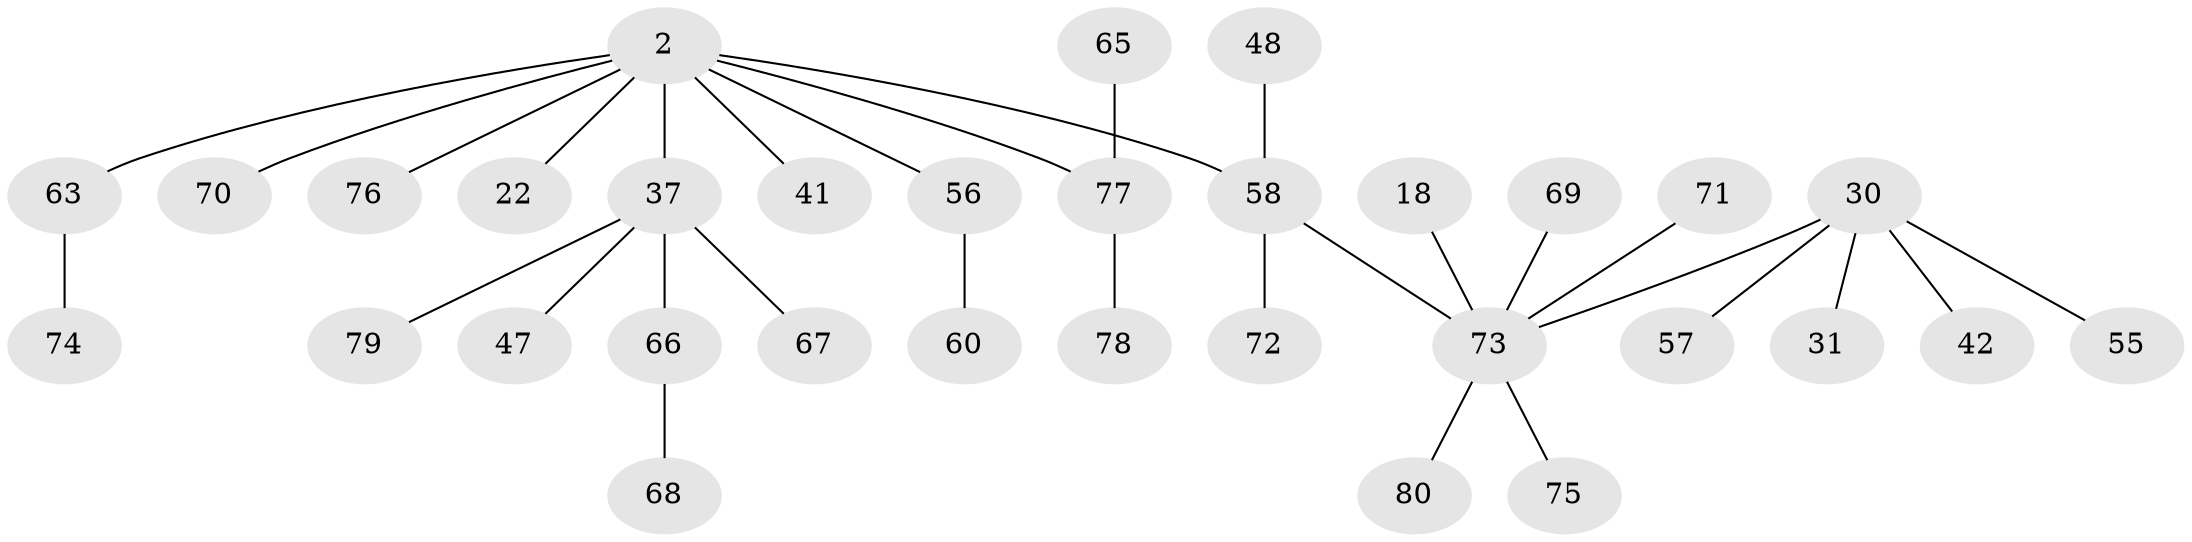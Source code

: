 // original degree distribution, {7: 0.0125, 11: 0.0125, 4: 0.075, 5: 0.0375, 2: 0.325, 3: 0.1, 1: 0.4375}
// Generated by graph-tools (version 1.1) at 2025/44/03/04/25 21:44:48]
// undirected, 32 vertices, 31 edges
graph export_dot {
graph [start="1"]
  node [color=gray90,style=filled];
  2;
  18;
  22;
  30 [super="+21"];
  31 [super="+25"];
  37 [super="+26"];
  41;
  42;
  47 [super="+43"];
  48;
  55 [super="+17"];
  56 [super="+5"];
  57;
  58 [super="+19"];
  60;
  63 [super="+45"];
  65;
  66 [super="+59"];
  67;
  68;
  69 [super="+34+39+53"];
  70 [super="+46"];
  71 [super="+27"];
  72;
  73 [super="+64+33+40+13+23"];
  74;
  75 [super="+62"];
  76 [super="+35"];
  77 [super="+54+44+51+61"];
  78;
  79;
  80;
  2 -- 22;
  2 -- 41;
  2 -- 56 [weight=2];
  2 -- 37 [weight=2];
  2 -- 58;
  2 -- 77;
  2 -- 76;
  2 -- 63;
  2 -- 70;
  18 -- 73;
  30 -- 42;
  30 -- 57;
  30 -- 73 [weight=2];
  30 -- 55;
  30 -- 31;
  37 -- 67;
  37 -- 79;
  37 -- 66;
  37 -- 47;
  48 -- 58;
  56 -- 60;
  58 -- 72;
  58 -- 73 [weight=3];
  63 -- 74;
  65 -- 77;
  66 -- 68;
  69 -- 73;
  71 -- 73;
  73 -- 80;
  73 -- 75;
  77 -- 78;
}
